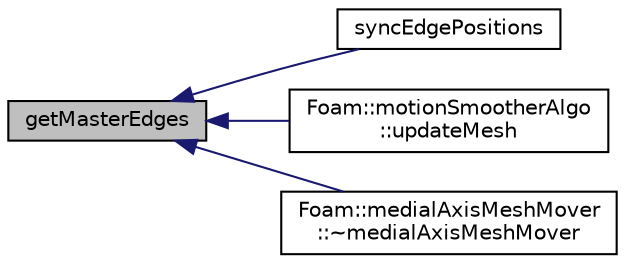 digraph "getMasterEdges"
{
  bgcolor="transparent";
  edge [fontname="Helvetica",fontsize="10",labelfontname="Helvetica",labelfontsize="10"];
  node [fontname="Helvetica",fontsize="10",shape=record];
  rankdir="LR";
  Node1 [label="getMasterEdges",height=0.2,width=0.4,color="black", fillcolor="grey75", style="filled", fontcolor="black"];
  Node1 -> Node2 [dir="back",color="midnightblue",fontsize="10",style="solid",fontname="Helvetica"];
  Node2 [label="syncEdgePositions",height=0.2,width=0.4,color="black",URL="$a02636.html#a0855467e61ed50e1853e9d586d9c2fc9",tooltip="Synchronize locations on selected edges. "];
  Node1 -> Node3 [dir="back",color="midnightblue",fontsize="10",style="solid",fontname="Helvetica"];
  Node3 [label="Foam::motionSmootherAlgo\l::updateMesh",height=0.2,width=0.4,color="black",URL="$a01572.html#ae5693a309a936ac1040dd48c2881677f",tooltip="Update for new mesh topology. "];
  Node1 -> Node4 [dir="back",color="midnightblue",fontsize="10",style="solid",fontname="Helvetica"];
  Node4 [label="Foam::medialAxisMeshMover\l::~medialAxisMeshMover",height=0.2,width=0.4,color="black",URL="$a01496.html#a03eb6ed57214533ca9c7282a850b1ea3"];
}
